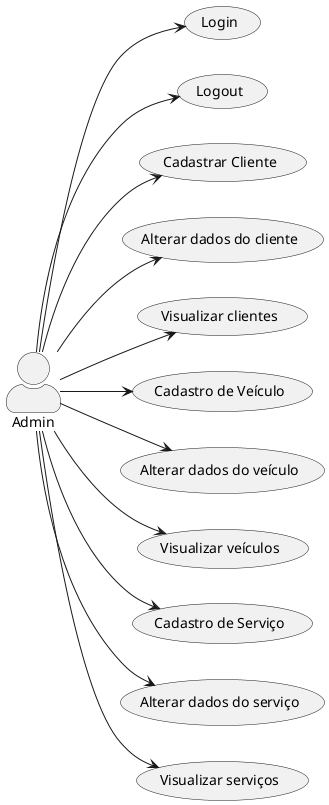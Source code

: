 @startuml
skinparam actorStyle awesome
left to right direction
"Admin" as Admin

    Admin --> (Login)
    Admin --> (Logout)
    Admin --> (Cadastrar Cliente)
    Admin --> (Alterar dados do cliente)
    Admin --> (Visualizar clientes)
    Admin --> (Cadastro de Veículo)
    Admin --> (Alterar dados do veículo)
    Admin --> (Visualizar veículos)
    Admin --> (Cadastro de Serviço)
    Admin --> (Alterar dados do serviço)
    Admin --> (Visualizar serviços)

@enduml